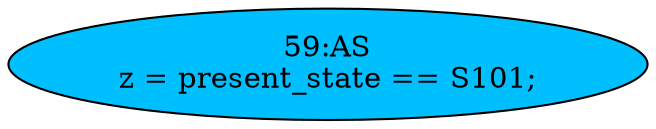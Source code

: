 strict digraph "" {
	node [label="\N"];
	"59:AS"	[ast="<pyverilog.vparser.ast.Assign object at 0x7ff6402e1c50>",
		def_var="['z']",
		fillcolor=deepskyblue,
		label="59:AS
z = present_state == S101;",
		statements="[]",
		style=filled,
		typ=Assign,
		use_var="['present_state']"];
}
